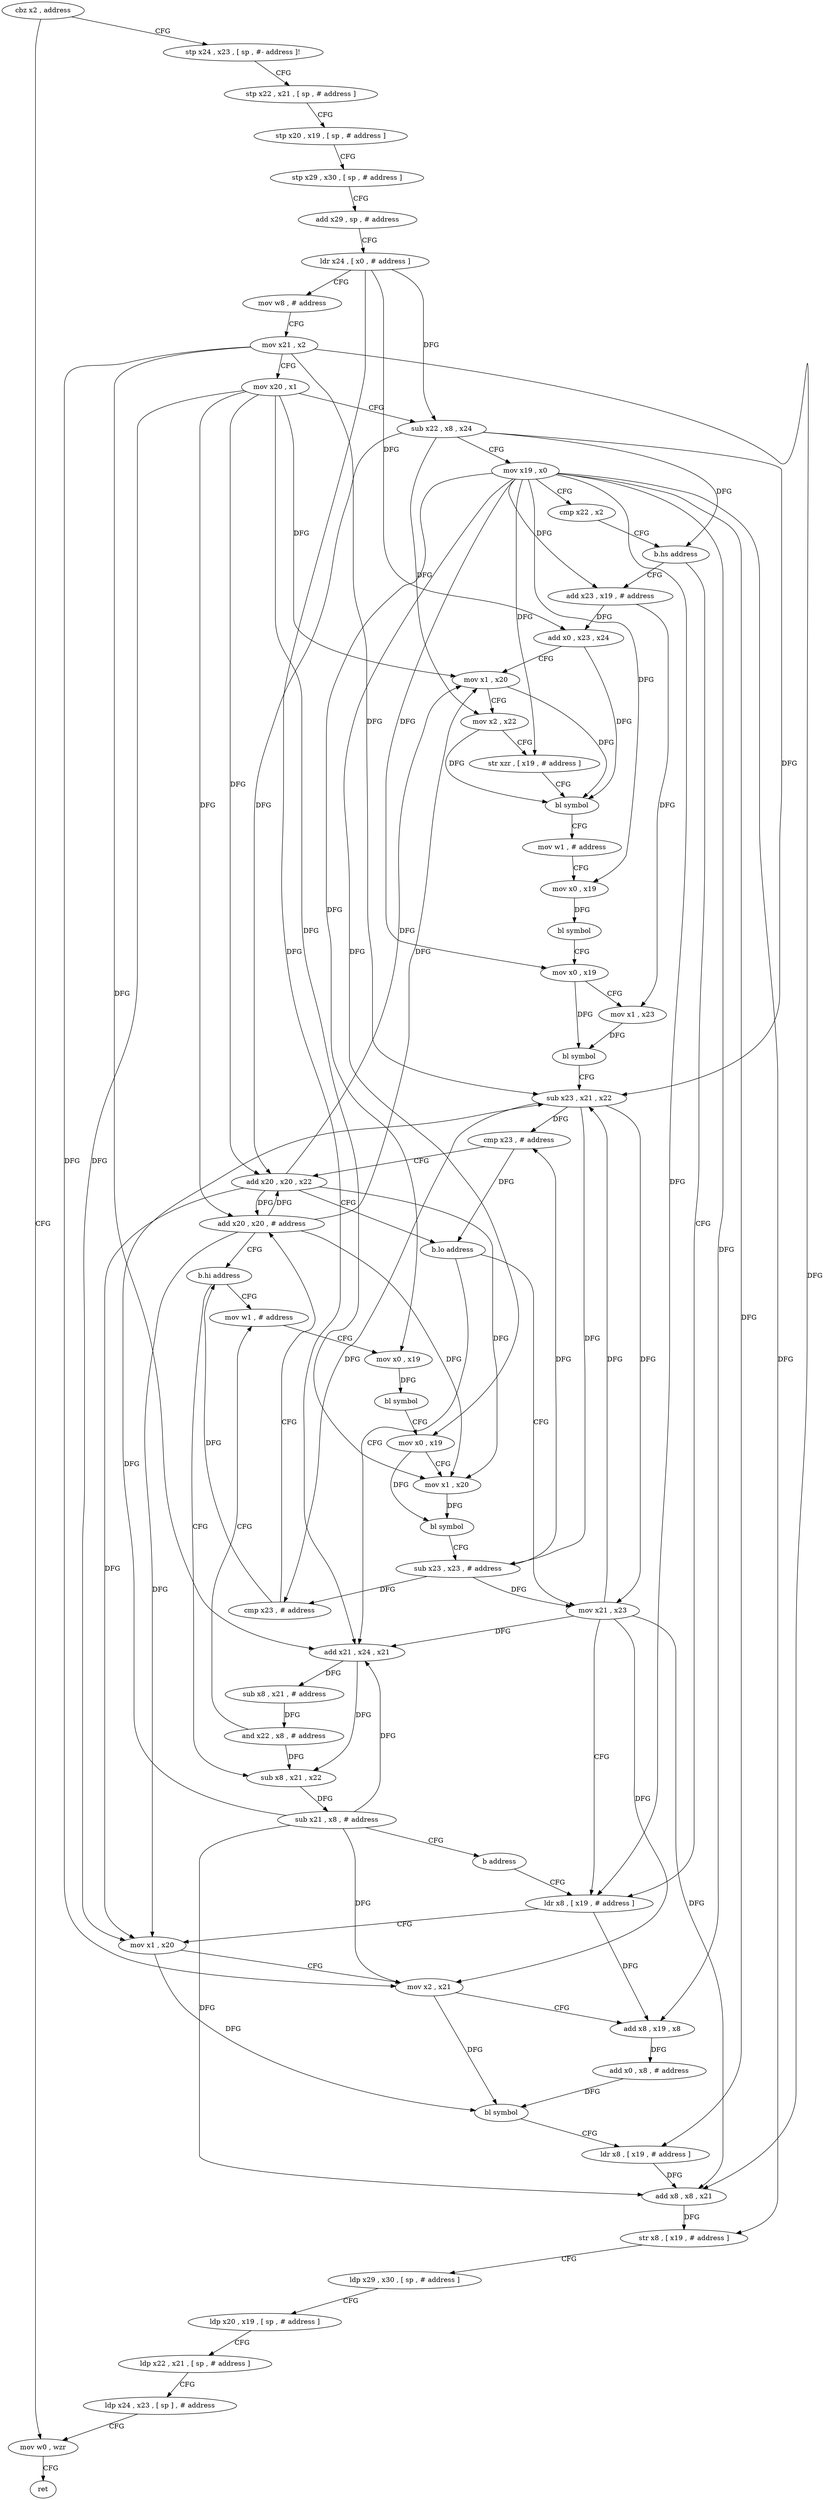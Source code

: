 digraph "func" {
"4208408" [label = "cbz x2 , address" ]
"4208648" [label = "mov w0 , wzr" ]
"4208412" [label = "stp x24 , x23 , [ sp , #- address ]!" ]
"4208652" [label = "ret" ]
"4208416" [label = "stp x22 , x21 , [ sp , # address ]" ]
"4208420" [label = "stp x20 , x19 , [ sp , # address ]" ]
"4208424" [label = "stp x29 , x30 , [ sp , # address ]" ]
"4208428" [label = "add x29 , sp , # address" ]
"4208432" [label = "ldr x24 , [ x0 , # address ]" ]
"4208436" [label = "mov w8 , # address" ]
"4208440" [label = "mov x21 , x2" ]
"4208444" [label = "mov x20 , x1" ]
"4208448" [label = "sub x22 , x8 , x24" ]
"4208452" [label = "mov x19 , x0" ]
"4208456" [label = "cmp x22 , x2" ]
"4208460" [label = "b.hs address" ]
"4208596" [label = "ldr x8 , [ x19 , # address ]" ]
"4208464" [label = "add x23 , x19 , # address" ]
"4208600" [label = "mov x1 , x20" ]
"4208604" [label = "mov x2 , x21" ]
"4208608" [label = "add x8 , x19 , x8" ]
"4208612" [label = "add x0 , x8 , # address" ]
"4208616" [label = "bl symbol" ]
"4208620" [label = "ldr x8 , [ x19 , # address ]" ]
"4208624" [label = "add x8 , x8 , x21" ]
"4208628" [label = "str x8 , [ x19 , # address ]" ]
"4208632" [label = "ldp x29 , x30 , [ sp , # address ]" ]
"4208636" [label = "ldp x20 , x19 , [ sp , # address ]" ]
"4208640" [label = "ldp x22 , x21 , [ sp , # address ]" ]
"4208644" [label = "ldp x24 , x23 , [ sp ] , # address" ]
"4208468" [label = "add x0 , x23 , x24" ]
"4208472" [label = "mov x1 , x20" ]
"4208476" [label = "mov x2 , x22" ]
"4208480" [label = "str xzr , [ x19 , # address ]" ]
"4208484" [label = "bl symbol" ]
"4208488" [label = "mov w1 , # address" ]
"4208492" [label = "mov x0 , x19" ]
"4208496" [label = "bl symbol" ]
"4208500" [label = "mov x0 , x19" ]
"4208504" [label = "mov x1 , x23" ]
"4208508" [label = "bl symbol" ]
"4208512" [label = "sub x23 , x21 , x22" ]
"4208516" [label = "cmp x23 , # address" ]
"4208520" [label = "add x20 , x20 , x22" ]
"4208524" [label = "b.lo address" ]
"4208592" [label = "mov x21 , x23" ]
"4208528" [label = "add x21 , x24 , x21" ]
"4208532" [label = "sub x8 , x21 , # address" ]
"4208536" [label = "and x22 , x8 , # address" ]
"4208540" [label = "mov w1 , # address" ]
"4208544" [label = "mov x0 , x19" ]
"4208548" [label = "bl symbol" ]
"4208552" [label = "mov x0 , x19" ]
"4208556" [label = "mov x1 , x20" ]
"4208560" [label = "bl symbol" ]
"4208564" [label = "sub x23 , x23 , # address" ]
"4208568" [label = "cmp x23 , # address" ]
"4208572" [label = "add x20 , x20 , # address" ]
"4208576" [label = "b.hi address" ]
"4208580" [label = "sub x8 , x21 , x22" ]
"4208584" [label = "sub x21 , x8 , # address" ]
"4208588" [label = "b address" ]
"4208408" -> "4208648" [ label = "CFG" ]
"4208408" -> "4208412" [ label = "CFG" ]
"4208648" -> "4208652" [ label = "CFG" ]
"4208412" -> "4208416" [ label = "CFG" ]
"4208416" -> "4208420" [ label = "CFG" ]
"4208420" -> "4208424" [ label = "CFG" ]
"4208424" -> "4208428" [ label = "CFG" ]
"4208428" -> "4208432" [ label = "CFG" ]
"4208432" -> "4208436" [ label = "CFG" ]
"4208432" -> "4208448" [ label = "DFG" ]
"4208432" -> "4208468" [ label = "DFG" ]
"4208432" -> "4208528" [ label = "DFG" ]
"4208436" -> "4208440" [ label = "CFG" ]
"4208440" -> "4208444" [ label = "CFG" ]
"4208440" -> "4208604" [ label = "DFG" ]
"4208440" -> "4208624" [ label = "DFG" ]
"4208440" -> "4208512" [ label = "DFG" ]
"4208440" -> "4208528" [ label = "DFG" ]
"4208444" -> "4208448" [ label = "CFG" ]
"4208444" -> "4208600" [ label = "DFG" ]
"4208444" -> "4208472" [ label = "DFG" ]
"4208444" -> "4208520" [ label = "DFG" ]
"4208444" -> "4208556" [ label = "DFG" ]
"4208444" -> "4208572" [ label = "DFG" ]
"4208448" -> "4208452" [ label = "CFG" ]
"4208448" -> "4208460" [ label = "DFG" ]
"4208448" -> "4208476" [ label = "DFG" ]
"4208448" -> "4208512" [ label = "DFG" ]
"4208448" -> "4208520" [ label = "DFG" ]
"4208452" -> "4208456" [ label = "CFG" ]
"4208452" -> "4208596" [ label = "DFG" ]
"4208452" -> "4208608" [ label = "DFG" ]
"4208452" -> "4208620" [ label = "DFG" ]
"4208452" -> "4208628" [ label = "DFG" ]
"4208452" -> "4208464" [ label = "DFG" ]
"4208452" -> "4208480" [ label = "DFG" ]
"4208452" -> "4208492" [ label = "DFG" ]
"4208452" -> "4208500" [ label = "DFG" ]
"4208452" -> "4208544" [ label = "DFG" ]
"4208452" -> "4208552" [ label = "DFG" ]
"4208456" -> "4208460" [ label = "CFG" ]
"4208460" -> "4208596" [ label = "CFG" ]
"4208460" -> "4208464" [ label = "CFG" ]
"4208596" -> "4208600" [ label = "CFG" ]
"4208596" -> "4208608" [ label = "DFG" ]
"4208464" -> "4208468" [ label = "DFG" ]
"4208464" -> "4208504" [ label = "DFG" ]
"4208600" -> "4208604" [ label = "CFG" ]
"4208600" -> "4208616" [ label = "DFG" ]
"4208604" -> "4208608" [ label = "CFG" ]
"4208604" -> "4208616" [ label = "DFG" ]
"4208608" -> "4208612" [ label = "DFG" ]
"4208612" -> "4208616" [ label = "DFG" ]
"4208616" -> "4208620" [ label = "CFG" ]
"4208620" -> "4208624" [ label = "DFG" ]
"4208624" -> "4208628" [ label = "DFG" ]
"4208628" -> "4208632" [ label = "CFG" ]
"4208632" -> "4208636" [ label = "CFG" ]
"4208636" -> "4208640" [ label = "CFG" ]
"4208640" -> "4208644" [ label = "CFG" ]
"4208644" -> "4208648" [ label = "CFG" ]
"4208468" -> "4208472" [ label = "CFG" ]
"4208468" -> "4208484" [ label = "DFG" ]
"4208472" -> "4208476" [ label = "CFG" ]
"4208472" -> "4208484" [ label = "DFG" ]
"4208476" -> "4208480" [ label = "CFG" ]
"4208476" -> "4208484" [ label = "DFG" ]
"4208480" -> "4208484" [ label = "CFG" ]
"4208484" -> "4208488" [ label = "CFG" ]
"4208488" -> "4208492" [ label = "CFG" ]
"4208492" -> "4208496" [ label = "DFG" ]
"4208496" -> "4208500" [ label = "CFG" ]
"4208500" -> "4208504" [ label = "CFG" ]
"4208500" -> "4208508" [ label = "DFG" ]
"4208504" -> "4208508" [ label = "DFG" ]
"4208508" -> "4208512" [ label = "CFG" ]
"4208512" -> "4208516" [ label = "DFG" ]
"4208512" -> "4208592" [ label = "DFG" ]
"4208512" -> "4208564" [ label = "DFG" ]
"4208512" -> "4208568" [ label = "DFG" ]
"4208516" -> "4208520" [ label = "CFG" ]
"4208516" -> "4208524" [ label = "DFG" ]
"4208520" -> "4208524" [ label = "CFG" ]
"4208520" -> "4208600" [ label = "DFG" ]
"4208520" -> "4208472" [ label = "DFG" ]
"4208520" -> "4208556" [ label = "DFG" ]
"4208520" -> "4208572" [ label = "DFG" ]
"4208524" -> "4208592" [ label = "CFG" ]
"4208524" -> "4208528" [ label = "CFG" ]
"4208592" -> "4208596" [ label = "CFG" ]
"4208592" -> "4208604" [ label = "DFG" ]
"4208592" -> "4208624" [ label = "DFG" ]
"4208592" -> "4208512" [ label = "DFG" ]
"4208592" -> "4208528" [ label = "DFG" ]
"4208528" -> "4208532" [ label = "DFG" ]
"4208528" -> "4208580" [ label = "DFG" ]
"4208532" -> "4208536" [ label = "DFG" ]
"4208536" -> "4208540" [ label = "CFG" ]
"4208536" -> "4208580" [ label = "DFG" ]
"4208540" -> "4208544" [ label = "CFG" ]
"4208544" -> "4208548" [ label = "DFG" ]
"4208548" -> "4208552" [ label = "CFG" ]
"4208552" -> "4208556" [ label = "CFG" ]
"4208552" -> "4208560" [ label = "DFG" ]
"4208556" -> "4208560" [ label = "DFG" ]
"4208560" -> "4208564" [ label = "CFG" ]
"4208564" -> "4208568" [ label = "DFG" ]
"4208564" -> "4208516" [ label = "DFG" ]
"4208564" -> "4208592" [ label = "DFG" ]
"4208568" -> "4208572" [ label = "CFG" ]
"4208568" -> "4208576" [ label = "DFG" ]
"4208572" -> "4208576" [ label = "CFG" ]
"4208572" -> "4208600" [ label = "DFG" ]
"4208572" -> "4208472" [ label = "DFG" ]
"4208572" -> "4208556" [ label = "DFG" ]
"4208572" -> "4208520" [ label = "DFG" ]
"4208576" -> "4208540" [ label = "CFG" ]
"4208576" -> "4208580" [ label = "CFG" ]
"4208580" -> "4208584" [ label = "DFG" ]
"4208584" -> "4208588" [ label = "CFG" ]
"4208584" -> "4208604" [ label = "DFG" ]
"4208584" -> "4208624" [ label = "DFG" ]
"4208584" -> "4208528" [ label = "DFG" ]
"4208584" -> "4208512" [ label = "DFG" ]
"4208588" -> "4208596" [ label = "CFG" ]
}
